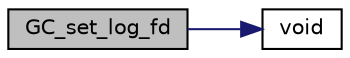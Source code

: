 digraph "GC_set_log_fd"
{
  edge [fontname="Helvetica",fontsize="10",labelfontname="Helvetica",labelfontsize="10"];
  node [fontname="Helvetica",fontsize="10",shape=record];
  rankdir="LR";
  Node3484 [label="GC_set_log_fd",height=0.2,width=0.4,color="black", fillcolor="grey75", style="filled", fontcolor="black"];
  Node3484 -> Node3485 [color="midnightblue",fontsize="10",style="solid",fontname="Helvetica"];
  Node3485 [label="void",height=0.2,width=0.4,color="black", fillcolor="white", style="filled",URL="$d0/daa/gc_8h.html#a7e0f997409f0b1753e44b648fcd6fc39"];
}
